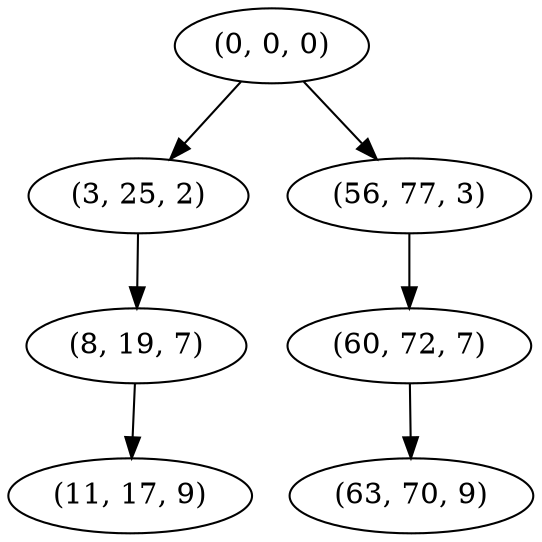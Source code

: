 digraph tree {
    "(0, 0, 0)";
    "(3, 25, 2)";
    "(8, 19, 7)";
    "(11, 17, 9)";
    "(56, 77, 3)";
    "(60, 72, 7)";
    "(63, 70, 9)";
    "(0, 0, 0)" -> "(3, 25, 2)";
    "(0, 0, 0)" -> "(56, 77, 3)";
    "(3, 25, 2)" -> "(8, 19, 7)";
    "(8, 19, 7)" -> "(11, 17, 9)";
    "(56, 77, 3)" -> "(60, 72, 7)";
    "(60, 72, 7)" -> "(63, 70, 9)";
}
